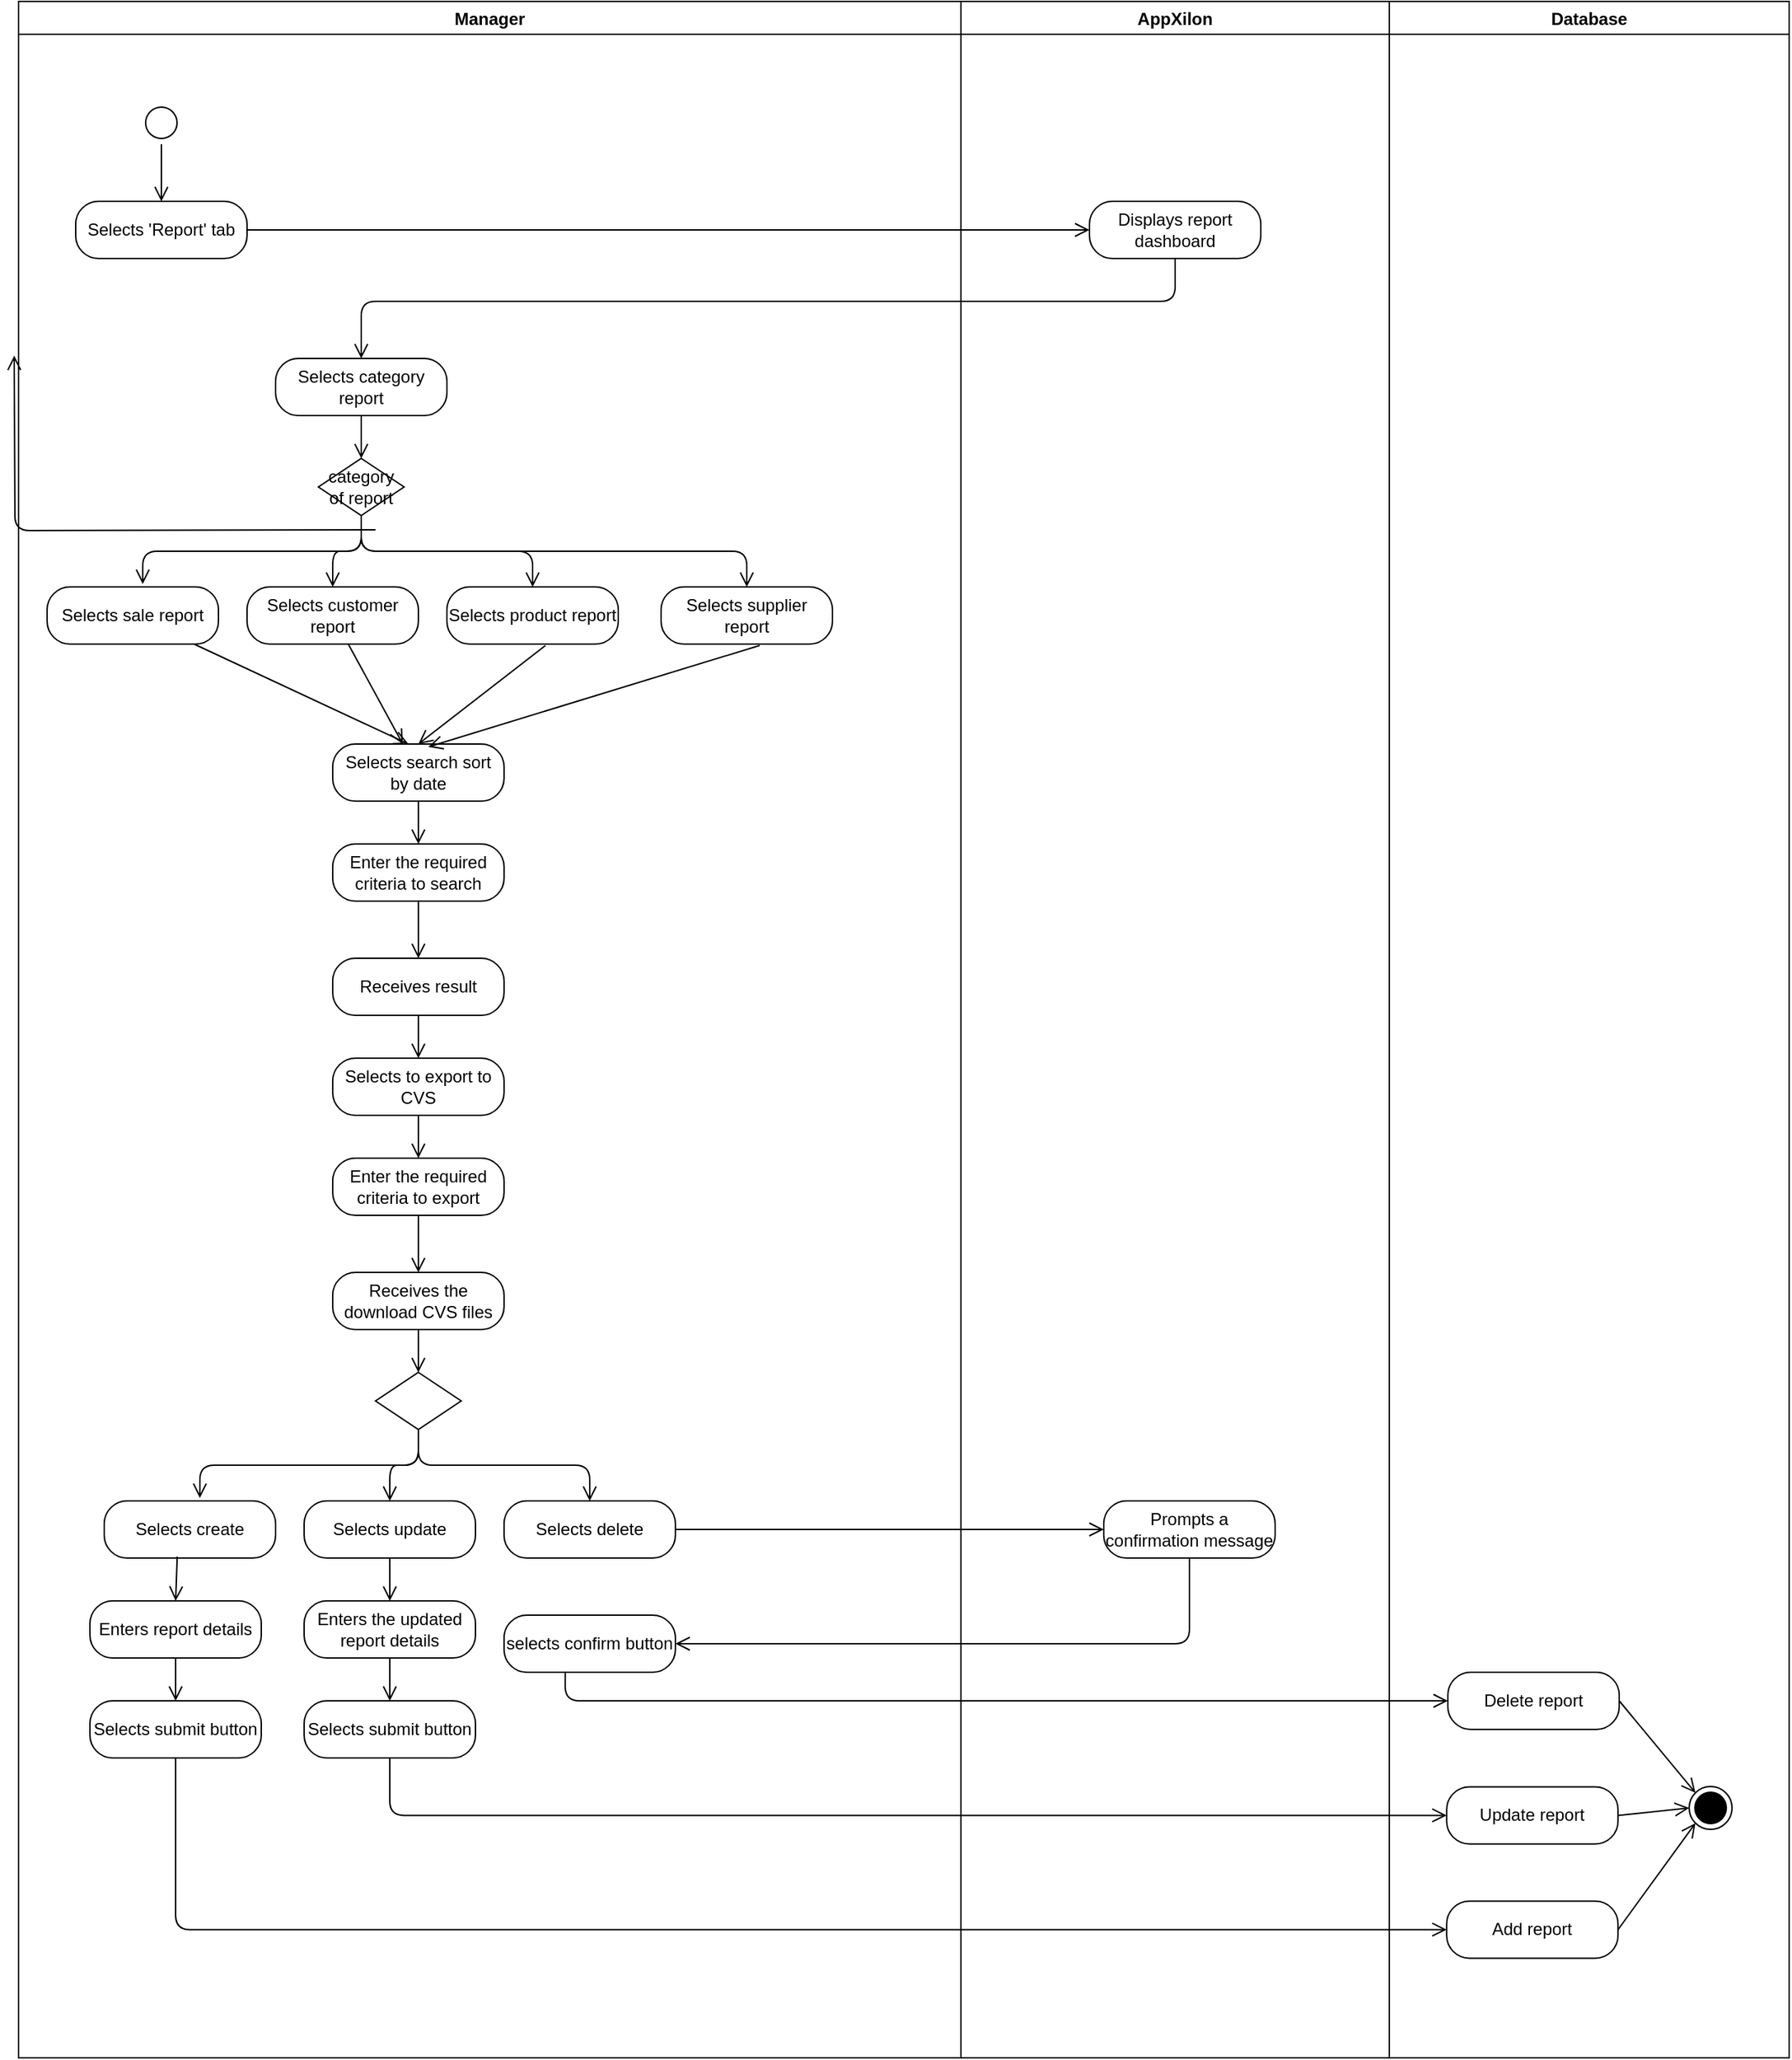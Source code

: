 <mxfile version="14.8.1" type="github">
  <diagram id="BVZXGnlJsx4R9LXZ62_b" name="Page-1">
    <mxGraphModel dx="1977" dy="1075" grid="1" gridSize="10" guides="1" tooltips="1" connect="1" arrows="1" fold="1" page="1" pageScale="1" pageWidth="827" pageHeight="1169" math="0" shadow="0">
      <root>
        <mxCell id="0" />
        <mxCell id="1" parent="0" />
        <mxCell id="dQZ_Yxj7-OqG99hfKvkt-27" value="AppXilon" style="swimlane;" vertex="1" parent="1">
          <mxGeometry x="780" y="190" width="300" height="1440" as="geometry" />
        </mxCell>
        <mxCell id="dQZ_Yxj7-OqG99hfKvkt-28" value="Displays report dashboard" style="rounded=1;whiteSpace=wrap;html=1;arcSize=40;fontColor=#000000;fillColor=#FFFFFF;" vertex="1" parent="dQZ_Yxj7-OqG99hfKvkt-27">
          <mxGeometry x="90" y="140" width="120" height="40" as="geometry" />
        </mxCell>
        <mxCell id="dQZ_Yxj7-OqG99hfKvkt-109" value="Prompts a confirmation message" style="rounded=1;whiteSpace=wrap;html=1;arcSize=40;fontColor=#000000;fillColor=#FFFFFF;" vertex="1" parent="dQZ_Yxj7-OqG99hfKvkt-27">
          <mxGeometry x="100" y="1050" width="120" height="40" as="geometry" />
        </mxCell>
        <mxCell id="dQZ_Yxj7-OqG99hfKvkt-29" value="Manager" style="swimlane;fillColor=#FFFFFF;" vertex="1" parent="1">
          <mxGeometry x="120" y="190" width="660" height="1440" as="geometry" />
        </mxCell>
        <mxCell id="dQZ_Yxj7-OqG99hfKvkt-30" value="" style="ellipse;html=1;shape=startState;fillColor=#FFFFFF;" vertex="1" parent="dQZ_Yxj7-OqG99hfKvkt-29">
          <mxGeometry x="85" y="70" width="30" height="30" as="geometry" />
        </mxCell>
        <mxCell id="dQZ_Yxj7-OqG99hfKvkt-31" value="" style="edgeStyle=orthogonalEdgeStyle;html=1;verticalAlign=bottom;endArrow=open;endSize=8;" edge="1" parent="dQZ_Yxj7-OqG99hfKvkt-29" source="dQZ_Yxj7-OqG99hfKvkt-30" target="dQZ_Yxj7-OqG99hfKvkt-32">
          <mxGeometry relative="1" as="geometry">
            <mxPoint x="100" y="160" as="targetPoint" />
          </mxGeometry>
        </mxCell>
        <mxCell id="dQZ_Yxj7-OqG99hfKvkt-32" value="Selects &#39;Report&#39; tab" style="rounded=1;whiteSpace=wrap;html=1;arcSize=40;fontColor=#000000;fillColor=#FFFFFF;" vertex="1" parent="dQZ_Yxj7-OqG99hfKvkt-29">
          <mxGeometry x="40" y="140" width="120" height="40" as="geometry" />
        </mxCell>
        <mxCell id="dQZ_Yxj7-OqG99hfKvkt-33" value="Selects category report" style="rounded=1;whiteSpace=wrap;html=1;arcSize=40;fontColor=#000000;fillColor=#FFFFFF;" vertex="1" parent="dQZ_Yxj7-OqG99hfKvkt-29">
          <mxGeometry x="180" y="250" width="120" height="40" as="geometry" />
        </mxCell>
        <mxCell id="dQZ_Yxj7-OqG99hfKvkt-34" value="Enter the required criteria to search" style="rounded=1;whiteSpace=wrap;html=1;arcSize=40;fontColor=#000000;fillColor=#FFFFFF;" vertex="1" parent="dQZ_Yxj7-OqG99hfKvkt-29">
          <mxGeometry x="220" y="590" width="120" height="40" as="geometry" />
        </mxCell>
        <mxCell id="dQZ_Yxj7-OqG99hfKvkt-44" value="category of report" style="rhombus;whiteSpace=wrap;html=1;" vertex="1" parent="dQZ_Yxj7-OqG99hfKvkt-29">
          <mxGeometry x="210" y="320" width="60" height="40" as="geometry" />
        </mxCell>
        <mxCell id="dQZ_Yxj7-OqG99hfKvkt-39" value="" style="edgeStyle=orthogonalEdgeStyle;html=1;verticalAlign=bottom;endArrow=open;endSize=8;exitX=0.5;exitY=1;exitDx=0;exitDy=0;entryX=0.5;entryY=0;entryDx=0;entryDy=0;" edge="1" parent="dQZ_Yxj7-OqG99hfKvkt-29" source="dQZ_Yxj7-OqG99hfKvkt-33" target="dQZ_Yxj7-OqG99hfKvkt-44">
          <mxGeometry relative="1" as="geometry">
            <mxPoint x="100" y="330" as="targetPoint" />
            <mxPoint x="170" y="170" as="sourcePoint" />
          </mxGeometry>
        </mxCell>
        <mxCell id="dQZ_Yxj7-OqG99hfKvkt-47" value="Selects product report" style="rounded=1;whiteSpace=wrap;html=1;arcSize=40;fontColor=#000000;fillColor=#FFFFFF;" vertex="1" parent="dQZ_Yxj7-OqG99hfKvkt-29">
          <mxGeometry x="300" y="410" width="120" height="40" as="geometry" />
        </mxCell>
        <mxCell id="dQZ_Yxj7-OqG99hfKvkt-51" value="" style="edgeStyle=orthogonalEdgeStyle;html=1;verticalAlign=bottom;endArrow=open;endSize=8;exitX=0.5;exitY=1;exitDx=0;exitDy=0;" edge="1" parent="dQZ_Yxj7-OqG99hfKvkt-29" source="dQZ_Yxj7-OqG99hfKvkt-44" target="dQZ_Yxj7-OqG99hfKvkt-47">
          <mxGeometry relative="1" as="geometry">
            <mxPoint x="106.96" y="428" as="targetPoint" />
            <mxPoint x="120" y="380" as="sourcePoint" />
          </mxGeometry>
        </mxCell>
        <mxCell id="dQZ_Yxj7-OqG99hfKvkt-38" value="Selects search sort by date" style="rounded=1;whiteSpace=wrap;html=1;arcSize=40;fontColor=#000000;fillColor=#FFFFFF;" vertex="1" parent="dQZ_Yxj7-OqG99hfKvkt-29">
          <mxGeometry x="220" y="520" width="120" height="40" as="geometry" />
        </mxCell>
        <mxCell id="dQZ_Yxj7-OqG99hfKvkt-41" value="" style="html=1;verticalAlign=bottom;endArrow=open;endSize=8;entryX=0.5;entryY=0;entryDx=0;entryDy=0;" edge="1" parent="dQZ_Yxj7-OqG99hfKvkt-29" source="dQZ_Yxj7-OqG99hfKvkt-38" target="dQZ_Yxj7-OqG99hfKvkt-34">
          <mxGeometry relative="1" as="geometry">
            <mxPoint x="90" y="700" as="targetPoint" />
            <mxPoint x="99.5" y="630" as="sourcePoint" />
          </mxGeometry>
        </mxCell>
        <mxCell id="dQZ_Yxj7-OqG99hfKvkt-53" value="" style="html=1;verticalAlign=bottom;endArrow=open;endSize=8;exitX=0.575;exitY=1.025;exitDx=0;exitDy=0;exitPerimeter=0;entryX=0.5;entryY=0;entryDx=0;entryDy=0;" edge="1" parent="dQZ_Yxj7-OqG99hfKvkt-29" source="dQZ_Yxj7-OqG99hfKvkt-47" target="dQZ_Yxj7-OqG99hfKvkt-38">
          <mxGeometry relative="1" as="geometry">
            <mxPoint x="290" y="570" as="targetPoint" />
            <mxPoint x="140" y="400" as="sourcePoint" />
          </mxGeometry>
        </mxCell>
        <mxCell id="dQZ_Yxj7-OqG99hfKvkt-106" value="Enters the updated report details" style="rounded=1;whiteSpace=wrap;html=1;arcSize=40;fontColor=#000000;fillColor=#FFFFFF;" vertex="1" parent="dQZ_Yxj7-OqG99hfKvkt-29">
          <mxGeometry x="200" y="1120" width="120" height="40" as="geometry" />
        </mxCell>
        <mxCell id="dQZ_Yxj7-OqG99hfKvkt-112" value="selects confirm button" style="rounded=1;whiteSpace=wrap;html=1;arcSize=40;fontColor=#000000;fillColor=#FFFFFF;" vertex="1" parent="dQZ_Yxj7-OqG99hfKvkt-29">
          <mxGeometry x="340" y="1130" width="120" height="40" as="geometry" />
        </mxCell>
        <mxCell id="dQZ_Yxj7-OqG99hfKvkt-117" value="Selects submit button" style="rounded=1;whiteSpace=wrap;html=1;arcSize=40;fontColor=#000000;fillColor=#FFFFFF;" vertex="1" parent="dQZ_Yxj7-OqG99hfKvkt-29">
          <mxGeometry x="50" y="1190" width="120" height="40" as="geometry" />
        </mxCell>
        <mxCell id="dQZ_Yxj7-OqG99hfKvkt-35" value="Database" style="swimlane;" vertex="1" parent="1">
          <mxGeometry x="1080" y="190" width="280" height="1440" as="geometry" />
        </mxCell>
        <mxCell id="dQZ_Yxj7-OqG99hfKvkt-125" value="Update report" style="rounded=1;whiteSpace=wrap;html=1;arcSize=40;fontColor=#000000;fillColor=#FFFFFF;" vertex="1" parent="dQZ_Yxj7-OqG99hfKvkt-35">
          <mxGeometry x="40.16" y="1250.24" width="120" height="40" as="geometry" />
        </mxCell>
        <mxCell id="dQZ_Yxj7-OqG99hfKvkt-129" value="" style="ellipse;html=1;shape=endState;fillColor=#000000;" vertex="1" parent="dQZ_Yxj7-OqG99hfKvkt-35">
          <mxGeometry x="210" y="1250" width="30" height="30" as="geometry" />
        </mxCell>
        <mxCell id="dQZ_Yxj7-OqG99hfKvkt-131" value="" style="html=1;verticalAlign=bottom;endArrow=open;endSize=8;exitX=1;exitY=0.5;exitDx=0;exitDy=0;entryX=0;entryY=0.5;entryDx=0;entryDy=0;" edge="1" parent="dQZ_Yxj7-OqG99hfKvkt-35" source="dQZ_Yxj7-OqG99hfKvkt-125" target="dQZ_Yxj7-OqG99hfKvkt-129">
          <mxGeometry relative="1" as="geometry">
            <mxPoint x="224.393" y="1264.393" as="targetPoint" />
            <mxPoint x="171" y="1200" as="sourcePoint" />
          </mxGeometry>
        </mxCell>
        <mxCell id="dQZ_Yxj7-OqG99hfKvkt-36" value="" style="edgeStyle=orthogonalEdgeStyle;html=1;verticalAlign=bottom;endArrow=open;endSize=8;exitX=0.5;exitY=1;exitDx=0;exitDy=0;entryX=0.5;entryY=0;entryDx=0;entryDy=0;" edge="1" parent="1" source="dQZ_Yxj7-OqG99hfKvkt-28" target="dQZ_Yxj7-OqG99hfKvkt-33">
          <mxGeometry relative="1" as="geometry">
            <mxPoint x="664" y="340" as="targetPoint" />
            <Array as="points">
              <mxPoint x="930" y="400" />
              <mxPoint x="360" y="400" />
            </Array>
          </mxGeometry>
        </mxCell>
        <mxCell id="dQZ_Yxj7-OqG99hfKvkt-37" value="" style="edgeStyle=orthogonalEdgeStyle;html=1;verticalAlign=bottom;endArrow=open;endSize=8;exitX=1;exitY=0.5;exitDx=0;exitDy=0;entryX=0;entryY=0.5;entryDx=0;entryDy=0;" edge="1" parent="1" source="dQZ_Yxj7-OqG99hfKvkt-32" target="dQZ_Yxj7-OqG99hfKvkt-28">
          <mxGeometry relative="1" as="geometry">
            <mxPoint x="410" y="340" as="targetPoint" />
          </mxGeometry>
        </mxCell>
        <mxCell id="dQZ_Yxj7-OqG99hfKvkt-45" value="Selects sale report" style="rounded=1;whiteSpace=wrap;html=1;arcSize=40;fontColor=#000000;fillColor=#FFFFFF;" vertex="1" parent="1">
          <mxGeometry x="140" y="600" width="120" height="40" as="geometry" />
        </mxCell>
        <mxCell id="dQZ_Yxj7-OqG99hfKvkt-46" value="Selects customer report" style="rounded=1;whiteSpace=wrap;html=1;arcSize=40;fontColor=#000000;fillColor=#FFFFFF;" vertex="1" parent="1">
          <mxGeometry x="280" y="600" width="120" height="40" as="geometry" />
        </mxCell>
        <mxCell id="dQZ_Yxj7-OqG99hfKvkt-48" value="" style="edgeStyle=orthogonalEdgeStyle;html=1;verticalAlign=bottom;endArrow=open;endSize=8;exitX=0.5;exitY=1;exitDx=0;exitDy=0;entryX=0.558;entryY=-0.05;entryDx=0;entryDy=0;entryPerimeter=0;" edge="1" parent="1" source="dQZ_Yxj7-OqG99hfKvkt-44" target="dQZ_Yxj7-OqG99hfKvkt-45">
          <mxGeometry relative="1" as="geometry">
            <mxPoint x="230" y="520" as="targetPoint" />
            <mxPoint x="230" y="490" as="sourcePoint" />
          </mxGeometry>
        </mxCell>
        <mxCell id="dQZ_Yxj7-OqG99hfKvkt-49" value="" style="html=1;verticalAlign=bottom;endArrow=open;endSize=8;entryX=0.442;entryY=0;entryDx=0;entryDy=0;entryPerimeter=0;" edge="1" parent="1" source="dQZ_Yxj7-OqG99hfKvkt-45" target="dQZ_Yxj7-OqG99hfKvkt-38">
          <mxGeometry relative="1" as="geometry">
            <mxPoint x="430" y="800" as="targetPoint" />
            <mxPoint x="240" y="500" as="sourcePoint" />
          </mxGeometry>
        </mxCell>
        <mxCell id="dQZ_Yxj7-OqG99hfKvkt-50" value="" style="edgeStyle=orthogonalEdgeStyle;html=1;verticalAlign=bottom;endArrow=open;endSize=8;exitX=0.5;exitY=1;exitDx=0;exitDy=0;entryX=0.5;entryY=0;entryDx=0;entryDy=0;" edge="1" parent="1" source="dQZ_Yxj7-OqG99hfKvkt-44" target="dQZ_Yxj7-OqG99hfKvkt-46">
          <mxGeometry relative="1" as="geometry">
            <mxPoint x="216.96" y="608" as="targetPoint" />
            <mxPoint x="230" y="560" as="sourcePoint" />
          </mxGeometry>
        </mxCell>
        <mxCell id="dQZ_Yxj7-OqG99hfKvkt-52" value="" style="html=1;verticalAlign=bottom;endArrow=open;endSize=8;" edge="1" parent="1" source="dQZ_Yxj7-OqG99hfKvkt-46" target="dQZ_Yxj7-OqG99hfKvkt-38">
          <mxGeometry relative="1" as="geometry">
            <mxPoint x="420" y="770" as="targetPoint" />
            <mxPoint x="250" y="580" as="sourcePoint" />
          </mxGeometry>
        </mxCell>
        <mxCell id="dQZ_Yxj7-OqG99hfKvkt-55" value="Selects supplier report" style="rounded=1;whiteSpace=wrap;html=1;arcSize=40;fontColor=#000000;fillColor=#FFFFFF;" vertex="1" parent="1">
          <mxGeometry x="570" y="600" width="120" height="40" as="geometry" />
        </mxCell>
        <mxCell id="dQZ_Yxj7-OqG99hfKvkt-56" value="" style="edgeStyle=orthogonalEdgeStyle;html=1;verticalAlign=bottom;endArrow=open;endSize=8;exitX=0.5;exitY=1;exitDx=0;exitDy=0;" edge="1" parent="1" target="dQZ_Yxj7-OqG99hfKvkt-55" source="dQZ_Yxj7-OqG99hfKvkt-44">
          <mxGeometry relative="1" as="geometry">
            <mxPoint x="256.96" y="428" as="targetPoint" />
            <mxPoint x="510" y="550" as="sourcePoint" />
          </mxGeometry>
        </mxCell>
        <mxCell id="dQZ_Yxj7-OqG99hfKvkt-57" value="" style="html=1;verticalAlign=bottom;endArrow=open;endSize=8;exitX=0.575;exitY=1.025;exitDx=0;exitDy=0;exitPerimeter=0;entryX=0.558;entryY=0.05;entryDx=0;entryDy=0;entryPerimeter=0;" edge="1" parent="1" source="dQZ_Yxj7-OqG99hfKvkt-55" target="dQZ_Yxj7-OqG99hfKvkt-38">
          <mxGeometry relative="1" as="geometry">
            <mxPoint x="430" y="790" as="targetPoint" />
            <mxPoint x="410" y="590" as="sourcePoint" />
          </mxGeometry>
        </mxCell>
        <mxCell id="dQZ_Yxj7-OqG99hfKvkt-58" value="Receives result" style="rounded=1;whiteSpace=wrap;html=1;arcSize=40;fontColor=#000000;fillColor=#FFFFFF;" vertex="1" parent="1">
          <mxGeometry x="340" y="860" width="120" height="40" as="geometry" />
        </mxCell>
        <mxCell id="dQZ_Yxj7-OqG99hfKvkt-59" value="" style="html=1;verticalAlign=bottom;endArrow=open;endSize=8;entryX=0.5;entryY=0;entryDx=0;entryDy=0;" edge="1" parent="1" source="dQZ_Yxj7-OqG99hfKvkt-58" target="dQZ_Yxj7-OqG99hfKvkt-62">
          <mxGeometry relative="1" as="geometry">
            <mxPoint x="400" y="930" as="targetPoint" />
            <mxPoint x="99.5" y="780" as="sourcePoint" />
          </mxGeometry>
        </mxCell>
        <mxCell id="dQZ_Yxj7-OqG99hfKvkt-60" value="" style="html=1;verticalAlign=bottom;endArrow=open;endSize=8;entryX=0.5;entryY=0;entryDx=0;entryDy=0;exitX=0.5;exitY=1;exitDx=0;exitDy=0;" edge="1" parent="1" source="dQZ_Yxj7-OqG99hfKvkt-34" target="dQZ_Yxj7-OqG99hfKvkt-58">
          <mxGeometry relative="1" as="geometry">
            <mxPoint x="410" y="790" as="targetPoint" />
            <mxPoint x="410" y="760" as="sourcePoint" />
          </mxGeometry>
        </mxCell>
        <mxCell id="dQZ_Yxj7-OqG99hfKvkt-62" value="Selects to export to CVS" style="rounded=1;whiteSpace=wrap;html=1;arcSize=40;fontColor=#000000;fillColor=#FFFFFF;" vertex="1" parent="1">
          <mxGeometry x="340" y="930" width="120" height="40" as="geometry" />
        </mxCell>
        <mxCell id="dQZ_Yxj7-OqG99hfKvkt-63" value="" style="html=1;verticalAlign=bottom;endArrow=open;endSize=8;entryX=0.5;entryY=0;entryDx=0;entryDy=0;" edge="1" parent="1" source="dQZ_Yxj7-OqG99hfKvkt-62" target="dQZ_Yxj7-OqG99hfKvkt-64">
          <mxGeometry relative="1" as="geometry">
            <mxPoint x="400" y="1000" as="targetPoint" />
            <mxPoint x="99.5" y="850" as="sourcePoint" />
          </mxGeometry>
        </mxCell>
        <mxCell id="dQZ_Yxj7-OqG99hfKvkt-64" value="Enter the required criteria to export" style="rounded=1;whiteSpace=wrap;html=1;arcSize=40;fontColor=#000000;fillColor=#FFFFFF;" vertex="1" parent="1">
          <mxGeometry x="340" y="1000" width="120" height="40" as="geometry" />
        </mxCell>
        <mxCell id="dQZ_Yxj7-OqG99hfKvkt-65" value="Receives the download CVS files" style="rounded=1;whiteSpace=wrap;html=1;arcSize=40;fontColor=#000000;fillColor=#FFFFFF;" vertex="1" parent="1">
          <mxGeometry x="340" y="1080" width="120" height="40" as="geometry" />
        </mxCell>
        <mxCell id="dQZ_Yxj7-OqG99hfKvkt-66" value="" style="html=1;verticalAlign=bottom;endArrow=open;endSize=8;entryX=0.5;entryY=0;entryDx=0;entryDy=0;" edge="1" parent="1" source="dQZ_Yxj7-OqG99hfKvkt-65" target="dQZ_Yxj7-OqG99hfKvkt-82">
          <mxGeometry relative="1" as="geometry">
            <mxPoint x="400.0" y="1150" as="targetPoint" />
            <mxPoint x="99.5" y="1000" as="sourcePoint" />
          </mxGeometry>
        </mxCell>
        <mxCell id="dQZ_Yxj7-OqG99hfKvkt-67" value="" style="html=1;verticalAlign=bottom;endArrow=open;endSize=8;entryX=0.5;entryY=0;entryDx=0;entryDy=0;exitX=0.5;exitY=1;exitDx=0;exitDy=0;" edge="1" parent="1" source="dQZ_Yxj7-OqG99hfKvkt-64" target="dQZ_Yxj7-OqG99hfKvkt-65">
          <mxGeometry relative="1" as="geometry">
            <mxPoint x="410" y="1010" as="targetPoint" />
            <mxPoint x="410" y="980" as="sourcePoint" />
          </mxGeometry>
        </mxCell>
        <mxCell id="dQZ_Yxj7-OqG99hfKvkt-70" value="" style="edgeStyle=orthogonalEdgeStyle;html=1;verticalAlign=bottom;endArrow=open;endSize=8;exitX=0.5;exitY=1;exitDx=0;exitDy=0;" edge="1" parent="1" target="dQZ_Yxj7-OqG99hfKvkt-69">
          <mxGeometry relative="1" as="geometry">
            <mxPoint x="116.96" y="438" as="targetPoint" />
            <mxPoint x="370" y="560" as="sourcePoint" />
          </mxGeometry>
        </mxCell>
        <mxCell id="dQZ_Yxj7-OqG99hfKvkt-82" value="" style="rhombus;whiteSpace=wrap;html=1;" vertex="1" parent="1">
          <mxGeometry x="370" y="1150" width="60" height="40" as="geometry" />
        </mxCell>
        <mxCell id="dQZ_Yxj7-OqG99hfKvkt-83" value="Selects delete" style="rounded=1;whiteSpace=wrap;html=1;arcSize=40;fontColor=#000000;fillColor=#FFFFFF;" vertex="1" parent="1">
          <mxGeometry x="460" y="1240" width="120" height="40" as="geometry" />
        </mxCell>
        <mxCell id="dQZ_Yxj7-OqG99hfKvkt-84" value="" style="edgeStyle=orthogonalEdgeStyle;html=1;verticalAlign=bottom;endArrow=open;endSize=8;exitX=0.5;exitY=1;exitDx=0;exitDy=0;" edge="1" parent="1" source="dQZ_Yxj7-OqG99hfKvkt-82" target="dQZ_Yxj7-OqG99hfKvkt-83">
          <mxGeometry relative="1" as="geometry">
            <mxPoint x="146.96" y="1068" as="targetPoint" />
            <mxPoint x="160" y="1020" as="sourcePoint" />
          </mxGeometry>
        </mxCell>
        <mxCell id="dQZ_Yxj7-OqG99hfKvkt-87" value="Selects create" style="rounded=1;whiteSpace=wrap;html=1;arcSize=40;fontColor=#000000;fillColor=#FFFFFF;" vertex="1" parent="1">
          <mxGeometry x="180" y="1240" width="120" height="40" as="geometry" />
        </mxCell>
        <mxCell id="dQZ_Yxj7-OqG99hfKvkt-88" value="Selects update" style="rounded=1;whiteSpace=wrap;html=1;arcSize=40;fontColor=#000000;fillColor=#FFFFFF;" vertex="1" parent="1">
          <mxGeometry x="320" y="1240" width="120" height="40" as="geometry" />
        </mxCell>
        <mxCell id="dQZ_Yxj7-OqG99hfKvkt-89" value="" style="edgeStyle=orthogonalEdgeStyle;html=1;verticalAlign=bottom;endArrow=open;endSize=8;exitX=0.5;exitY=1;exitDx=0;exitDy=0;entryX=0.558;entryY=-0.05;entryDx=0;entryDy=0;entryPerimeter=0;" edge="1" parent="1" source="dQZ_Yxj7-OqG99hfKvkt-82" target="dQZ_Yxj7-OqG99hfKvkt-87">
          <mxGeometry relative="1" as="geometry">
            <mxPoint x="270" y="1160" as="targetPoint" />
            <mxPoint x="270" y="1130" as="sourcePoint" />
          </mxGeometry>
        </mxCell>
        <mxCell id="dQZ_Yxj7-OqG99hfKvkt-91" value="" style="edgeStyle=orthogonalEdgeStyle;html=1;verticalAlign=bottom;endArrow=open;endSize=8;exitX=0.5;exitY=1;exitDx=0;exitDy=0;entryX=0.5;entryY=0;entryDx=0;entryDy=0;" edge="1" parent="1" source="dQZ_Yxj7-OqG99hfKvkt-82" target="dQZ_Yxj7-OqG99hfKvkt-88">
          <mxGeometry relative="1" as="geometry">
            <mxPoint x="256.96" y="1248" as="targetPoint" />
            <mxPoint x="270" y="1200" as="sourcePoint" />
          </mxGeometry>
        </mxCell>
        <mxCell id="dQZ_Yxj7-OqG99hfKvkt-102" value="" style="html=1;verticalAlign=bottom;endArrow=open;endSize=8;entryX=0.5;entryY=0;entryDx=0;entryDy=0;exitX=0.426;exitY=0.975;exitDx=0;exitDy=0;exitPerimeter=0;" edge="1" parent="1" target="dQZ_Yxj7-OqG99hfKvkt-103" source="dQZ_Yxj7-OqG99hfKvkt-87">
          <mxGeometry relative="1" as="geometry">
            <mxPoint x="230" y="1310" as="targetPoint" />
            <mxPoint x="230" y="1280" as="sourcePoint" />
          </mxGeometry>
        </mxCell>
        <mxCell id="dQZ_Yxj7-OqG99hfKvkt-103" value="Enters report details" style="rounded=1;whiteSpace=wrap;html=1;arcSize=40;fontColor=#000000;fillColor=#FFFFFF;" vertex="1" parent="1">
          <mxGeometry x="170" y="1310" width="120" height="40" as="geometry" />
        </mxCell>
        <mxCell id="dQZ_Yxj7-OqG99hfKvkt-104" value="" style="html=1;verticalAlign=bottom;endArrow=open;endSize=8;" edge="1" parent="1" source="dQZ_Yxj7-OqG99hfKvkt-103" target="dQZ_Yxj7-OqG99hfKvkt-117">
          <mxGeometry relative="1" as="geometry">
            <mxPoint x="230" y="1380" as="targetPoint" />
            <mxPoint x="-70.5" y="1230" as="sourcePoint" />
          </mxGeometry>
        </mxCell>
        <mxCell id="dQZ_Yxj7-OqG99hfKvkt-108" value="" style="html=1;verticalAlign=bottom;endArrow=open;endSize=8;" edge="1" parent="1" target="dQZ_Yxj7-OqG99hfKvkt-109" source="dQZ_Yxj7-OqG99hfKvkt-83">
          <mxGeometry relative="1" as="geometry">
            <mxPoint x="520" y="1310" as="targetPoint" />
            <mxPoint x="520" y="1280" as="sourcePoint" />
          </mxGeometry>
        </mxCell>
        <mxCell id="dQZ_Yxj7-OqG99hfKvkt-110" value="" style="html=1;verticalAlign=bottom;endArrow=open;endSize=8;entryX=1;entryY=0.5;entryDx=0;entryDy=0;edgeStyle=orthogonalEdgeStyle;" edge="1" parent="1" source="dQZ_Yxj7-OqG99hfKvkt-109" target="dQZ_Yxj7-OqG99hfKvkt-112">
          <mxGeometry relative="1" as="geometry">
            <mxPoint x="520" y="1380" as="targetPoint" />
            <mxPoint x="219.5" y="1230" as="sourcePoint" />
            <Array as="points">
              <mxPoint x="940" y="1340" />
            </Array>
          </mxGeometry>
        </mxCell>
        <mxCell id="dQZ_Yxj7-OqG99hfKvkt-105" value="" style="html=1;verticalAlign=bottom;endArrow=open;endSize=8;entryX=0.5;entryY=0;entryDx=0;entryDy=0;exitX=0.5;exitY=1;exitDx=0;exitDy=0;" edge="1" parent="1" target="dQZ_Yxj7-OqG99hfKvkt-106" source="dQZ_Yxj7-OqG99hfKvkt-88">
          <mxGeometry relative="1" as="geometry">
            <mxPoint x="380" y="1310" as="targetPoint" />
            <mxPoint x="380" y="1280" as="sourcePoint" />
          </mxGeometry>
        </mxCell>
        <mxCell id="dQZ_Yxj7-OqG99hfKvkt-119" value="Selects submit button" style="rounded=1;whiteSpace=wrap;html=1;arcSize=40;fontColor=#000000;fillColor=#FFFFFF;" vertex="1" parent="1">
          <mxGeometry x="320" y="1380" width="120" height="40" as="geometry" />
        </mxCell>
        <mxCell id="dQZ_Yxj7-OqG99hfKvkt-121" value="Delete report" style="rounded=1;whiteSpace=wrap;html=1;arcSize=40;fontColor=#000000;fillColor=#FFFFFF;" vertex="1" parent="1">
          <mxGeometry x="1121" y="1360" width="120" height="40" as="geometry" />
        </mxCell>
        <mxCell id="dQZ_Yxj7-OqG99hfKvkt-107" value="" style="html=1;verticalAlign=bottom;endArrow=open;endSize=8;" edge="1" parent="1" source="dQZ_Yxj7-OqG99hfKvkt-106" target="dQZ_Yxj7-OqG99hfKvkt-119">
          <mxGeometry relative="1" as="geometry">
            <mxPoint x="380" y="1380" as="targetPoint" />
            <mxPoint x="79.5" y="1230" as="sourcePoint" />
          </mxGeometry>
        </mxCell>
        <mxCell id="dQZ_Yxj7-OqG99hfKvkt-123" value="" style="html=1;verticalAlign=bottom;endArrow=open;endSize=8;exitX=0.357;exitY=0.996;exitDx=0;exitDy=0;exitPerimeter=0;entryX=0;entryY=0.5;entryDx=0;entryDy=0;edgeStyle=orthogonalEdgeStyle;" edge="1" parent="1" source="dQZ_Yxj7-OqG99hfKvkt-112" target="dQZ_Yxj7-OqG99hfKvkt-121">
          <mxGeometry relative="1" as="geometry">
            <mxPoint x="800" y="1390" as="targetPoint" />
            <mxPoint x="500.0" y="1390" as="sourcePoint" />
          </mxGeometry>
        </mxCell>
        <mxCell id="dQZ_Yxj7-OqG99hfKvkt-127" value="Add report" style="rounded=1;whiteSpace=wrap;html=1;arcSize=40;fontColor=#000000;fillColor=#FFFFFF;" vertex="1" parent="1">
          <mxGeometry x="1120.16" y="1520.24" width="120" height="40" as="geometry" />
        </mxCell>
        <mxCell id="dQZ_Yxj7-OqG99hfKvkt-128" value="" style="html=1;verticalAlign=bottom;endArrow=open;endSize=8;exitX=0.5;exitY=1;exitDx=0;exitDy=0;entryX=0;entryY=0.5;entryDx=0;entryDy=0;edgeStyle=orthogonalEdgeStyle;" edge="1" parent="1" target="dQZ_Yxj7-OqG99hfKvkt-127" source="dQZ_Yxj7-OqG99hfKvkt-117">
          <mxGeometry relative="1" as="geometry">
            <mxPoint x="799.16" y="1550.24" as="targetPoint" />
            <mxPoint x="502.0" y="1520.08" as="sourcePoint" />
          </mxGeometry>
        </mxCell>
        <mxCell id="dQZ_Yxj7-OqG99hfKvkt-126" value="" style="html=1;verticalAlign=bottom;endArrow=open;endSize=8;exitX=0.5;exitY=1;exitDx=0;exitDy=0;entryX=0;entryY=0.5;entryDx=0;entryDy=0;edgeStyle=orthogonalEdgeStyle;" edge="1" parent="1" target="dQZ_Yxj7-OqG99hfKvkt-125" source="dQZ_Yxj7-OqG99hfKvkt-119">
          <mxGeometry relative="1" as="geometry">
            <mxPoint x="799.16" y="1470.24" as="targetPoint" />
            <mxPoint x="502.0" y="1440.08" as="sourcePoint" />
          </mxGeometry>
        </mxCell>
        <mxCell id="dQZ_Yxj7-OqG99hfKvkt-130" value="" style="html=1;verticalAlign=bottom;endArrow=open;endSize=8;exitX=1;exitY=0.5;exitDx=0;exitDy=0;entryX=0;entryY=0;entryDx=0;entryDy=0;" edge="1" parent="1" source="dQZ_Yxj7-OqG99hfKvkt-121" target="dQZ_Yxj7-OqG99hfKvkt-129">
          <mxGeometry relative="1" as="geometry">
            <mxPoint x="1550" y="1379.41" as="targetPoint" />
            <mxPoint x="1250" y="1379.41" as="sourcePoint" />
          </mxGeometry>
        </mxCell>
        <mxCell id="dQZ_Yxj7-OqG99hfKvkt-132" value="" style="html=1;verticalAlign=bottom;endArrow=open;endSize=8;exitX=1;exitY=0.5;exitDx=0;exitDy=0;entryX=0;entryY=1;entryDx=0;entryDy=0;" edge="1" parent="1" source="dQZ_Yxj7-OqG99hfKvkt-127" target="dQZ_Yxj7-OqG99hfKvkt-129">
          <mxGeometry relative="1" as="geometry">
            <mxPoint x="1314.393" y="1464.393" as="targetPoint" />
            <mxPoint x="1261" y="1400" as="sourcePoint" />
          </mxGeometry>
        </mxCell>
      </root>
    </mxGraphModel>
  </diagram>
</mxfile>
